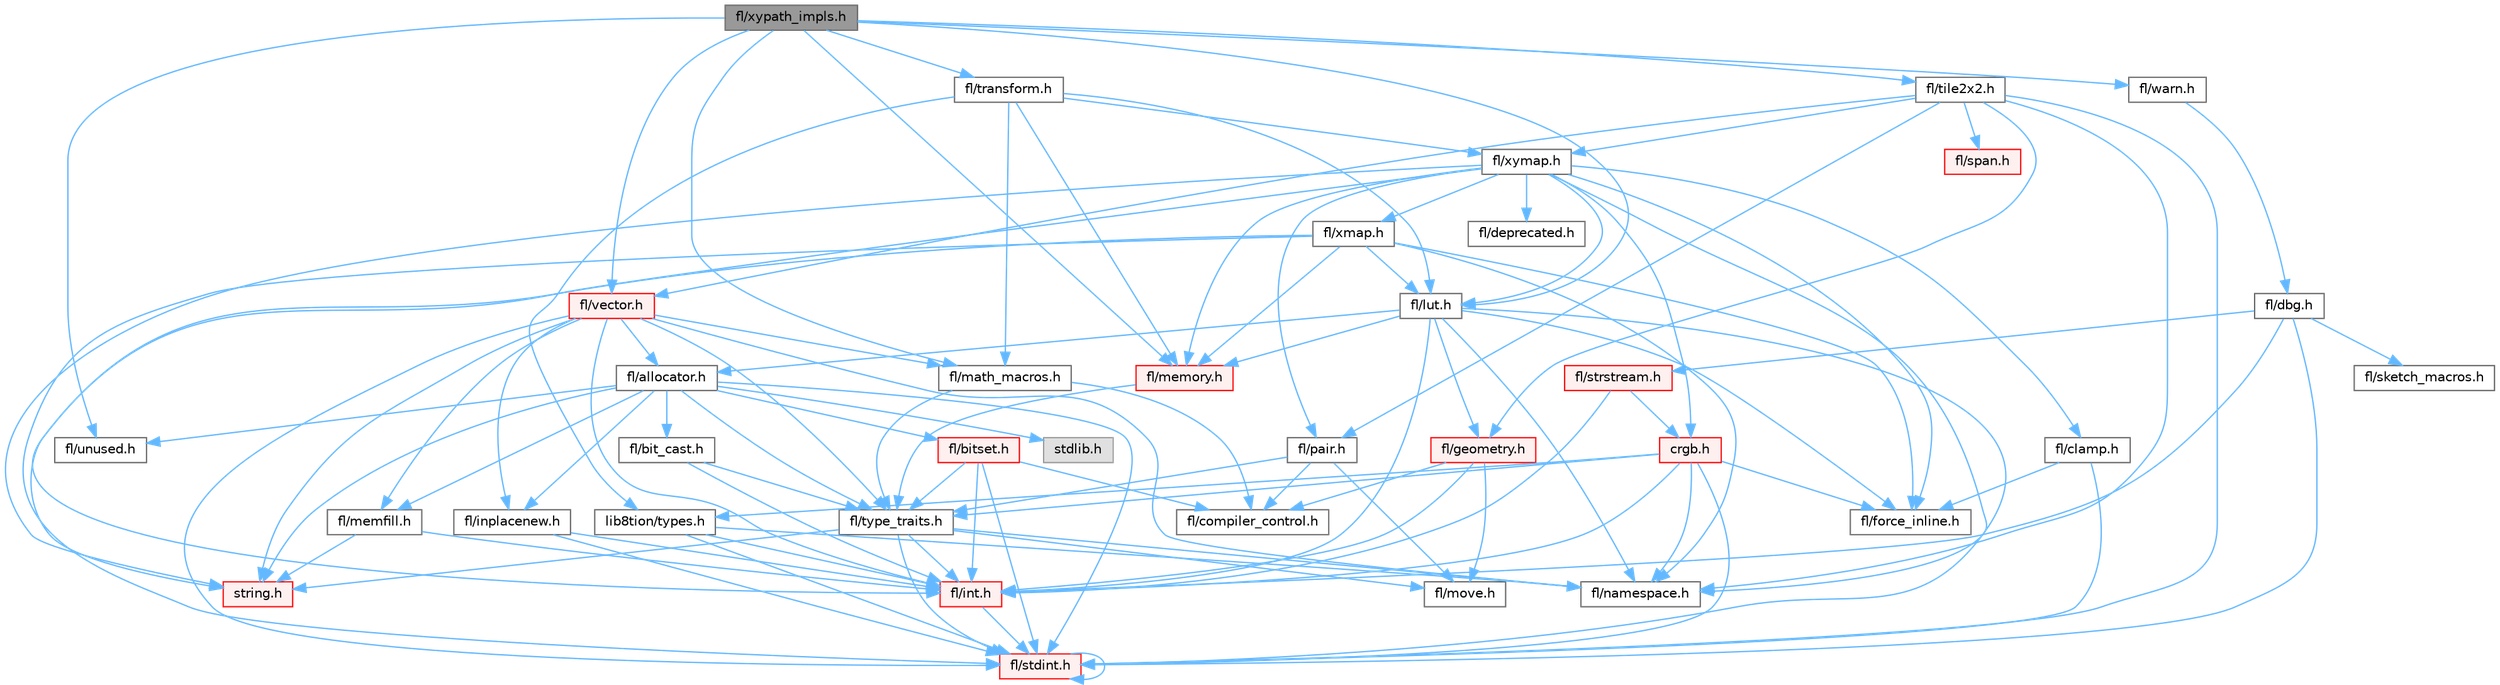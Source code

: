 digraph "fl/xypath_impls.h"
{
 // INTERACTIVE_SVG=YES
 // LATEX_PDF_SIZE
  bgcolor="transparent";
  edge [fontname=Helvetica,fontsize=10,labelfontname=Helvetica,labelfontsize=10];
  node [fontname=Helvetica,fontsize=10,shape=box,height=0.2,width=0.4];
  Node1 [id="Node000001",label="fl/xypath_impls.h",height=0.2,width=0.4,color="gray40", fillcolor="grey60", style="filled", fontcolor="black",tooltip=" "];
  Node1 -> Node2 [id="edge1_Node000001_Node000002",color="steelblue1",style="solid",tooltip=" "];
  Node2 [id="Node000002",label="fl/lut.h",height=0.2,width=0.4,color="grey40", fillcolor="white", style="filled",URL="$db/d54/lut_8h.html",tooltip=" "];
  Node2 -> Node3 [id="edge2_Node000002_Node000003",color="steelblue1",style="solid",tooltip=" "];
  Node3 [id="Node000003",label="fl/allocator.h",height=0.2,width=0.4,color="grey40", fillcolor="white", style="filled",URL="$da/da9/allocator_8h.html",tooltip=" "];
  Node3 -> Node4 [id="edge3_Node000003_Node000004",color="steelblue1",style="solid",tooltip=" "];
  Node4 [id="Node000004",label="stdlib.h",height=0.2,width=0.4,color="grey60", fillcolor="#E0E0E0", style="filled",tooltip=" "];
  Node3 -> Node5 [id="edge4_Node000003_Node000005",color="steelblue1",style="solid",tooltip=" "];
  Node5 [id="Node000005",label="string.h",height=0.2,width=0.4,color="red", fillcolor="#FFF0F0", style="filled",URL="$da/d66/string_8h.html",tooltip=" "];
  Node3 -> Node30 [id="edge5_Node000003_Node000030",color="steelblue1",style="solid",tooltip=" "];
  Node30 [id="Node000030",label="fl/inplacenew.h",height=0.2,width=0.4,color="grey40", fillcolor="white", style="filled",URL="$db/d36/inplacenew_8h.html",tooltip=" "];
  Node30 -> Node8 [id="edge6_Node000030_Node000008",color="steelblue1",style="solid",tooltip=" "];
  Node8 [id="Node000008",label="fl/stdint.h",height=0.2,width=0.4,color="red", fillcolor="#FFF0F0", style="filled",URL="$df/dd8/stdint_8h.html",tooltip=" "];
  Node8 -> Node8 [id="edge7_Node000008_Node000008",color="steelblue1",style="solid",tooltip=" "];
  Node30 -> Node7 [id="edge8_Node000030_Node000007",color="steelblue1",style="solid",tooltip=" "];
  Node7 [id="Node000007",label="fl/int.h",height=0.2,width=0.4,color="red", fillcolor="#FFF0F0", style="filled",URL="$d3/d7e/int_8h.html",tooltip=" "];
  Node7 -> Node8 [id="edge9_Node000007_Node000008",color="steelblue1",style="solid",tooltip=" "];
  Node3 -> Node45 [id="edge10_Node000003_Node000045",color="steelblue1",style="solid",tooltip=" "];
  Node45 [id="Node000045",label="fl/memfill.h",height=0.2,width=0.4,color="grey40", fillcolor="white", style="filled",URL="$d0/dda/memfill_8h.html",tooltip=" "];
  Node45 -> Node5 [id="edge11_Node000045_Node000005",color="steelblue1",style="solid",tooltip=" "];
  Node45 -> Node7 [id="edge12_Node000045_Node000007",color="steelblue1",style="solid",tooltip=" "];
  Node3 -> Node18 [id="edge13_Node000003_Node000018",color="steelblue1",style="solid",tooltip=" "];
  Node18 [id="Node000018",label="fl/type_traits.h",height=0.2,width=0.4,color="grey40", fillcolor="white", style="filled",URL="$df/d63/type__traits_8h.html",tooltip=" "];
  Node18 -> Node5 [id="edge14_Node000018_Node000005",color="steelblue1",style="solid",tooltip=" "];
  Node18 -> Node8 [id="edge15_Node000018_Node000008",color="steelblue1",style="solid",tooltip=" "];
  Node18 -> Node19 [id="edge16_Node000018_Node000019",color="steelblue1",style="solid",tooltip=" "];
  Node19 [id="Node000019",label="fl/namespace.h",height=0.2,width=0.4,color="grey40", fillcolor="white", style="filled",URL="$df/d2a/namespace_8h.html",tooltip="Implements the FastLED namespace macros."];
  Node18 -> Node20 [id="edge17_Node000018_Node000020",color="steelblue1",style="solid",tooltip=" "];
  Node20 [id="Node000020",label="fl/move.h",height=0.2,width=0.4,color="grey40", fillcolor="white", style="filled",URL="$d9/d83/move_8h.html",tooltip=" "];
  Node18 -> Node7 [id="edge18_Node000018_Node000007",color="steelblue1",style="solid",tooltip=" "];
  Node3 -> Node48 [id="edge19_Node000003_Node000048",color="steelblue1",style="solid",tooltip=" "];
  Node48 [id="Node000048",label="fl/unused.h",height=0.2,width=0.4,color="grey40", fillcolor="white", style="filled",URL="$d8/d4b/unused_8h.html",tooltip=" "];
  Node3 -> Node33 [id="edge20_Node000003_Node000033",color="steelblue1",style="solid",tooltip=" "];
  Node33 [id="Node000033",label="fl/bit_cast.h",height=0.2,width=0.4,color="grey40", fillcolor="white", style="filled",URL="$df/d72/bit__cast_8h.html",tooltip=" "];
  Node33 -> Node18 [id="edge21_Node000033_Node000018",color="steelblue1",style="solid",tooltip=" "];
  Node33 -> Node7 [id="edge22_Node000033_Node000007",color="steelblue1",style="solid",tooltip=" "];
  Node3 -> Node8 [id="edge23_Node000003_Node000008",color="steelblue1",style="solid",tooltip=" "];
  Node3 -> Node49 [id="edge24_Node000003_Node000049",color="steelblue1",style="solid",tooltip=" "];
  Node49 [id="Node000049",label="fl/bitset.h",height=0.2,width=0.4,color="red", fillcolor="#FFF0F0", style="filled",URL="$d1/d69/bitset_8h.html",tooltip=" "];
  Node49 -> Node18 [id="edge25_Node000049_Node000018",color="steelblue1",style="solid",tooltip=" "];
  Node49 -> Node8 [id="edge26_Node000049_Node000008",color="steelblue1",style="solid",tooltip=" "];
  Node49 -> Node7 [id="edge27_Node000049_Node000007",color="steelblue1",style="solid",tooltip=" "];
  Node49 -> Node17 [id="edge28_Node000049_Node000017",color="steelblue1",style="solid",tooltip=" "];
  Node17 [id="Node000017",label="fl/compiler_control.h",height=0.2,width=0.4,color="grey40", fillcolor="white", style="filled",URL="$d4/d54/compiler__control_8h.html",tooltip=" "];
  Node2 -> Node14 [id="edge29_Node000002_Node000014",color="steelblue1",style="solid",tooltip=" "];
  Node14 [id="Node000014",label="fl/force_inline.h",height=0.2,width=0.4,color="grey40", fillcolor="white", style="filled",URL="$d4/d64/force__inline_8h.html",tooltip=" "];
  Node2 -> Node21 [id="edge30_Node000002_Node000021",color="steelblue1",style="solid",tooltip=" "];
  Node21 [id="Node000021",label="fl/memory.h",height=0.2,width=0.4,color="red", fillcolor="#FFF0F0", style="filled",URL="$dc/d18/memory_8h.html",tooltip=" "];
  Node21 -> Node18 [id="edge31_Node000021_Node000018",color="steelblue1",style="solid",tooltip=" "];
  Node2 -> Node8 [id="edge32_Node000002_Node000008",color="steelblue1",style="solid",tooltip=" "];
  Node2 -> Node7 [id="edge33_Node000002_Node000007",color="steelblue1",style="solid",tooltip=" "];
  Node2 -> Node11 [id="edge34_Node000002_Node000011",color="steelblue1",style="solid",tooltip=" "];
  Node11 [id="Node000011",label="fl/geometry.h",height=0.2,width=0.4,color="red", fillcolor="#FFF0F0", style="filled",URL="$d4/d67/geometry_8h.html",tooltip=" "];
  Node11 -> Node7 [id="edge35_Node000011_Node000007",color="steelblue1",style="solid",tooltip=" "];
  Node11 -> Node17 [id="edge36_Node000011_Node000017",color="steelblue1",style="solid",tooltip=" "];
  Node11 -> Node20 [id="edge37_Node000011_Node000020",color="steelblue1",style="solid",tooltip=" "];
  Node2 -> Node19 [id="edge38_Node000002_Node000019",color="steelblue1",style="solid",tooltip=" "];
  Node1 -> Node16 [id="edge39_Node000001_Node000016",color="steelblue1",style="solid",tooltip=" "];
  Node16 [id="Node000016",label="fl/math_macros.h",height=0.2,width=0.4,color="grey40", fillcolor="white", style="filled",URL="$d8/db8/math__macros_8h.html",tooltip=" "];
  Node16 -> Node17 [id="edge40_Node000016_Node000017",color="steelblue1",style="solid",tooltip=" "];
  Node16 -> Node18 [id="edge41_Node000016_Node000018",color="steelblue1",style="solid",tooltip=" "];
  Node1 -> Node21 [id="edge42_Node000001_Node000021",color="steelblue1",style="solid",tooltip=" "];
  Node1 -> Node51 [id="edge43_Node000001_Node000051",color="steelblue1",style="solid",tooltip=" "];
  Node51 [id="Node000051",label="fl/tile2x2.h",height=0.2,width=0.4,color="grey40", fillcolor="white", style="filled",URL="$d2/db4/tile2x2_8h.html",tooltip=" "];
  Node51 -> Node8 [id="edge44_Node000051_Node000008",color="steelblue1",style="solid",tooltip=" "];
  Node51 -> Node11 [id="edge45_Node000051_Node000011",color="steelblue1",style="solid",tooltip=" "];
  Node51 -> Node19 [id="edge46_Node000051_Node000019",color="steelblue1",style="solid",tooltip=" "];
  Node51 -> Node52 [id="edge47_Node000051_Node000052",color="steelblue1",style="solid",tooltip=" "];
  Node52 [id="Node000052",label="fl/pair.h",height=0.2,width=0.4,color="grey40", fillcolor="white", style="filled",URL="$d3/d41/pair_8h.html",tooltip=" "];
  Node52 -> Node20 [id="edge48_Node000052_Node000020",color="steelblue1",style="solid",tooltip=" "];
  Node52 -> Node17 [id="edge49_Node000052_Node000017",color="steelblue1",style="solid",tooltip=" "];
  Node52 -> Node18 [id="edge50_Node000052_Node000018",color="steelblue1",style="solid",tooltip=" "];
  Node51 -> Node46 [id="edge51_Node000051_Node000046",color="steelblue1",style="solid",tooltip=" "];
  Node46 [id="Node000046",label="fl/span.h",height=0.2,width=0.4,color="red", fillcolor="#FFF0F0", style="filled",URL="$d4/d7a/span_8h.html",tooltip=" "];
  Node51 -> Node53 [id="edge52_Node000051_Node000053",color="steelblue1",style="solid",tooltip=" "];
  Node53 [id="Node000053",label="fl/xymap.h",height=0.2,width=0.4,color="grey40", fillcolor="white", style="filled",URL="$da/d61/xymap_8h.html",tooltip=" "];
  Node53 -> Node7 [id="edge53_Node000053_Node000007",color="steelblue1",style="solid",tooltip=" "];
  Node53 -> Node19 [id="edge54_Node000053_Node000019",color="steelblue1",style="solid",tooltip=" "];
  Node53 -> Node14 [id="edge55_Node000053_Node000014",color="steelblue1",style="solid",tooltip=" "];
  Node53 -> Node52 [id="edge56_Node000053_Node000052",color="steelblue1",style="solid",tooltip=" "];
  Node53 -> Node5 [id="edge57_Node000053_Node000005",color="steelblue1",style="solid",tooltip=" "];
  Node53 -> Node54 [id="edge58_Node000053_Node000054",color="steelblue1",style="solid",tooltip=" "];
  Node54 [id="Node000054",label="crgb.h",height=0.2,width=0.4,color="red", fillcolor="#FFF0F0", style="filled",URL="$db/dd1/crgb_8h.html",tooltip="Defines the red, green, and blue (RGB) pixel struct."];
  Node54 -> Node8 [id="edge59_Node000054_Node000008",color="steelblue1",style="solid",tooltip=" "];
  Node54 -> Node7 [id="edge60_Node000054_Node000007",color="steelblue1",style="solid",tooltip=" "];
  Node54 -> Node19 [id="edge61_Node000054_Node000019",color="steelblue1",style="solid",tooltip=" "];
  Node54 -> Node58 [id="edge62_Node000054_Node000058",color="steelblue1",style="solid",tooltip=" "];
  Node58 [id="Node000058",label="lib8tion/types.h",height=0.2,width=0.4,color="grey40", fillcolor="white", style="filled",URL="$d9/ddf/lib8tion_2types_8h.html",tooltip="Defines fractional types used for lib8tion functions."];
  Node58 -> Node8 [id="edge63_Node000058_Node000008",color="steelblue1",style="solid",tooltip=" "];
  Node58 -> Node7 [id="edge64_Node000058_Node000007",color="steelblue1",style="solid",tooltip=" "];
  Node58 -> Node19 [id="edge65_Node000058_Node000019",color="steelblue1",style="solid",tooltip=" "];
  Node54 -> Node14 [id="edge66_Node000054_Node000014",color="steelblue1",style="solid",tooltip=" "];
  Node54 -> Node18 [id="edge67_Node000054_Node000018",color="steelblue1",style="solid",tooltip=" "];
  Node53 -> Node13 [id="edge68_Node000053_Node000013",color="steelblue1",style="solid",tooltip=" "];
  Node13 [id="Node000013",label="fl/clamp.h",height=0.2,width=0.4,color="grey40", fillcolor="white", style="filled",URL="$d6/dd3/clamp_8h.html",tooltip=" "];
  Node13 -> Node8 [id="edge69_Node000013_Node000008",color="steelblue1",style="solid",tooltip=" "];
  Node13 -> Node14 [id="edge70_Node000013_Node000014",color="steelblue1",style="solid",tooltip=" "];
  Node53 -> Node2 [id="edge71_Node000053_Node000002",color="steelblue1",style="solid",tooltip=" "];
  Node53 -> Node21 [id="edge72_Node000053_Node000021",color="steelblue1",style="solid",tooltip=" "];
  Node53 -> Node31 [id="edge73_Node000053_Node000031",color="steelblue1",style="solid",tooltip=" "];
  Node31 [id="Node000031",label="fl/deprecated.h",height=0.2,width=0.4,color="grey40", fillcolor="white", style="filled",URL="$d4/dce/deprecated_8h.html",tooltip=" "];
  Node53 -> Node62 [id="edge74_Node000053_Node000062",color="steelblue1",style="solid",tooltip=" "];
  Node62 [id="Node000062",label="fl/xmap.h",height=0.2,width=0.4,color="grey40", fillcolor="white", style="filled",URL="$dd/dcc/xmap_8h.html",tooltip=" "];
  Node62 -> Node8 [id="edge75_Node000062_Node000008",color="steelblue1",style="solid",tooltip=" "];
  Node62 -> Node5 [id="edge76_Node000062_Node000005",color="steelblue1",style="solid",tooltip=" "];
  Node62 -> Node14 [id="edge77_Node000062_Node000014",color="steelblue1",style="solid",tooltip=" "];
  Node62 -> Node2 [id="edge78_Node000062_Node000002",color="steelblue1",style="solid",tooltip=" "];
  Node62 -> Node21 [id="edge79_Node000062_Node000021",color="steelblue1",style="solid",tooltip=" "];
  Node62 -> Node19 [id="edge80_Node000062_Node000019",color="steelblue1",style="solid",tooltip=" "];
  Node51 -> Node42 [id="edge81_Node000051_Node000042",color="steelblue1",style="solid",tooltip=" "];
  Node42 [id="Node000042",label="fl/vector.h",height=0.2,width=0.4,color="red", fillcolor="#FFF0F0", style="filled",URL="$d6/d68/vector_8h.html",tooltip=" "];
  Node42 -> Node8 [id="edge82_Node000042_Node000008",color="steelblue1",style="solid",tooltip=" "];
  Node42 -> Node7 [id="edge83_Node000042_Node000007",color="steelblue1",style="solid",tooltip=" "];
  Node42 -> Node5 [id="edge84_Node000042_Node000005",color="steelblue1",style="solid",tooltip=" "];
  Node42 -> Node16 [id="edge85_Node000042_Node000016",color="steelblue1",style="solid",tooltip=" "];
  Node42 -> Node45 [id="edge86_Node000042_Node000045",color="steelblue1",style="solid",tooltip=" "];
  Node42 -> Node19 [id="edge87_Node000042_Node000019",color="steelblue1",style="solid",tooltip=" "];
  Node42 -> Node3 [id="edge88_Node000042_Node000003",color="steelblue1",style="solid",tooltip=" "];
  Node42 -> Node18 [id="edge89_Node000042_Node000018",color="steelblue1",style="solid",tooltip=" "];
  Node42 -> Node30 [id="edge90_Node000042_Node000030",color="steelblue1",style="solid",tooltip=" "];
  Node1 -> Node63 [id="edge91_Node000001_Node000063",color="steelblue1",style="solid",tooltip=" "];
  Node63 [id="Node000063",label="fl/transform.h",height=0.2,width=0.4,color="grey40", fillcolor="white", style="filled",URL="$d2/d80/transform_8h.html",tooltip=" "];
  Node63 -> Node2 [id="edge92_Node000063_Node000002",color="steelblue1",style="solid",tooltip=" "];
  Node63 -> Node16 [id="edge93_Node000063_Node000016",color="steelblue1",style="solid",tooltip=" "];
  Node63 -> Node21 [id="edge94_Node000063_Node000021",color="steelblue1",style="solid",tooltip=" "];
  Node63 -> Node53 [id="edge95_Node000063_Node000053",color="steelblue1",style="solid",tooltip=" "];
  Node63 -> Node58 [id="edge96_Node000063_Node000058",color="steelblue1",style="solid",tooltip=" "];
  Node1 -> Node48 [id="edge97_Node000001_Node000048",color="steelblue1",style="solid",tooltip=" "];
  Node1 -> Node42 [id="edge98_Node000001_Node000042",color="steelblue1",style="solid",tooltip=" "];
  Node1 -> Node64 [id="edge99_Node000001_Node000064",color="steelblue1",style="solid",tooltip=" "];
  Node64 [id="Node000064",label="fl/warn.h",height=0.2,width=0.4,color="grey40", fillcolor="white", style="filled",URL="$de/d77/warn_8h.html",tooltip=" "];
  Node64 -> Node65 [id="edge100_Node000064_Node000065",color="steelblue1",style="solid",tooltip=" "];
  Node65 [id="Node000065",label="fl/dbg.h",height=0.2,width=0.4,color="grey40", fillcolor="white", style="filled",URL="$d6/d01/dbg_8h.html",tooltip=" "];
  Node65 -> Node66 [id="edge101_Node000065_Node000066",color="steelblue1",style="solid",tooltip=" "];
  Node66 [id="Node000066",label="fl/strstream.h",height=0.2,width=0.4,color="red", fillcolor="#FFF0F0", style="filled",URL="$d8/d00/strstream_8h.html",tooltip=" "];
  Node66 -> Node7 [id="edge102_Node000066_Node000007",color="steelblue1",style="solid",tooltip=" "];
  Node66 -> Node54 [id="edge103_Node000066_Node000054",color="steelblue1",style="solid",tooltip=" "];
  Node65 -> Node67 [id="edge104_Node000065_Node000067",color="steelblue1",style="solid",tooltip=" "];
  Node67 [id="Node000067",label="fl/sketch_macros.h",height=0.2,width=0.4,color="grey40", fillcolor="white", style="filled",URL="$d1/dbc/sketch__macros_8h.html",tooltip=" "];
  Node65 -> Node7 [id="edge105_Node000065_Node000007",color="steelblue1",style="solid",tooltip=" "];
  Node65 -> Node8 [id="edge106_Node000065_Node000008",color="steelblue1",style="solid",tooltip=" "];
}
